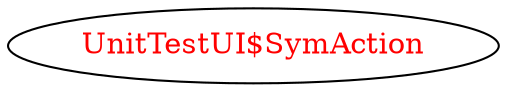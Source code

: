 digraph dependencyGraph {
 concentrate=true;
 ranksep="2.0";
 rankdir="LR"; 
 splines="ortho";
"UnitTestUI$SymAction" [fontcolor="red"];
}